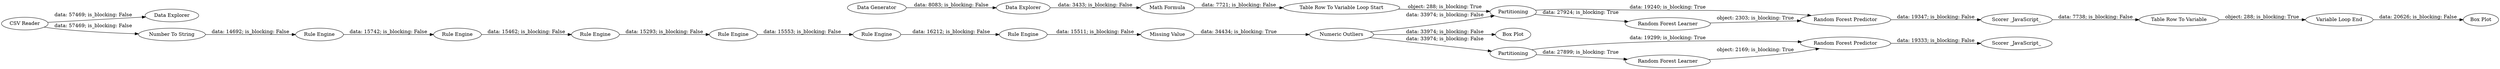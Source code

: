 digraph {
	"-1450173210309273518_849" [label="Random Forest Predictor"]
	"-1450173210309273518_854" [label="Variable Loop End"]
	"-1450173210309273518_865" [label="Data Explorer"]
	"-1450173210309273518_866" [label="Table Row To Variable Loop Start"]
	"-1450173210309273518_850" [label="Scorer _JavaScript_"]
	"-1450173210309273518_889" [label="Numeric Outliers"]
	"-1450173210309273518_867" [label="Table Row To Variable"]
	"-1450173210309273518_890" [label="Box Plot"]
	"-1450173210309273518_869" [label="Scorer _JavaScript_"]
	"-1450173210309273518_847" [label="Data Explorer"]
	"-1450173210309273518_881" [label="Box Plot"]
	"-1450173210309273518_882" [label="Rule Engine"]
	"-1450173210309273518_884" [label="Rule Engine"]
	"-1450173210309273518_883" [label="Rule Engine"]
	"-1450173210309273518_888" [label="Missing Value"]
	"-1450173210309273518_1" [label="CSV Reader"]
	"-1450173210309273518_886" [label="Rule Engine"]
	"-1450173210309273518_871" [label="Random Forest Predictor"]
	"-1450173210309273518_887" [label="Rule Engine"]
	"-1450173210309273518_868" [label=Partitioning]
	"-1450173210309273518_848" [label="Random Forest Learner"]
	"-1450173210309273518_864" [label="Math Formula"]
	"-1450173210309273518_885" [label="Rule Engine"]
	"-1450173210309273518_863" [label="Data Generator"]
	"-1450173210309273518_824" [label="Number To String"]
	"-1450173210309273518_851" [label=Partitioning]
	"-1450173210309273518_870" [label="Random Forest Learner"]
	"-1450173210309273518_1" -> "-1450173210309273518_847" [label="data: 57469; is_blocking: False"]
	"-1450173210309273518_864" -> "-1450173210309273518_866" [label="data: 7721; is_blocking: False"]
	"-1450173210309273518_866" -> "-1450173210309273518_851" [label="object: 288; is_blocking: True"]
	"-1450173210309273518_887" -> "-1450173210309273518_888" [label="data: 15511; is_blocking: False"]
	"-1450173210309273518_885" -> "-1450173210309273518_886" [label="data: 15553; is_blocking: False"]
	"-1450173210309273518_824" -> "-1450173210309273518_882" [label="data: 14692; is_blocking: False"]
	"-1450173210309273518_854" -> "-1450173210309273518_881" [label="data: 20626; is_blocking: False"]
	"-1450173210309273518_886" -> "-1450173210309273518_887" [label="data: 16212; is_blocking: False"]
	"-1450173210309273518_889" -> "-1450173210309273518_868" [label="data: 33974; is_blocking: False"]
	"-1450173210309273518_868" -> "-1450173210309273518_870" [label="data: 27899; is_blocking: True"]
	"-1450173210309273518_888" -> "-1450173210309273518_889" [label="data: 34434; is_blocking: True"]
	"-1450173210309273518_863" -> "-1450173210309273518_865" [label="data: 8083; is_blocking: False"]
	"-1450173210309273518_889" -> "-1450173210309273518_890" [label="data: 33974; is_blocking: False"]
	"-1450173210309273518_850" -> "-1450173210309273518_867" [label="data: 7738; is_blocking: False"]
	"-1450173210309273518_868" -> "-1450173210309273518_871" [label="data: 19299; is_blocking: True"]
	"-1450173210309273518_871" -> "-1450173210309273518_869" [label="data: 19333; is_blocking: False"]
	"-1450173210309273518_882" -> "-1450173210309273518_883" [label="data: 15742; is_blocking: False"]
	"-1450173210309273518_867" -> "-1450173210309273518_854" [label="object: 288; is_blocking: True"]
	"-1450173210309273518_865" -> "-1450173210309273518_864" [label="data: 3433; is_blocking: False"]
	"-1450173210309273518_848" -> "-1450173210309273518_849" [label="object: 2303; is_blocking: True"]
	"-1450173210309273518_889" -> "-1450173210309273518_851" [label="data: 33974; is_blocking: False"]
	"-1450173210309273518_849" -> "-1450173210309273518_850" [label="data: 19347; is_blocking: False"]
	"-1450173210309273518_883" -> "-1450173210309273518_884" [label="data: 15462; is_blocking: False"]
	"-1450173210309273518_851" -> "-1450173210309273518_848" [label="data: 27924; is_blocking: True"]
	"-1450173210309273518_851" -> "-1450173210309273518_849" [label="data: 19240; is_blocking: True"]
	"-1450173210309273518_884" -> "-1450173210309273518_885" [label="data: 15293; is_blocking: False"]
	"-1450173210309273518_870" -> "-1450173210309273518_871" [label="object: 2169; is_blocking: True"]
	"-1450173210309273518_1" -> "-1450173210309273518_824" [label="data: 57469; is_blocking: False"]
	rankdir=LR
}
